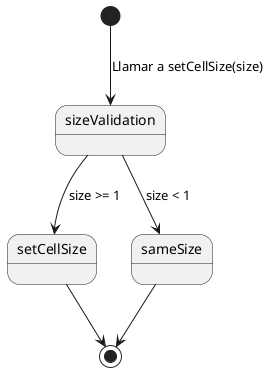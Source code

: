 @startuml
[*] --> sizeValidation : Llamar a setCellSize(size)
sizeValidation --> setCellSize : size >= 1
sizeValidation --> sameSize: size < 1
setCellSize --> [*]
sameSize --> [*]
@enduml
